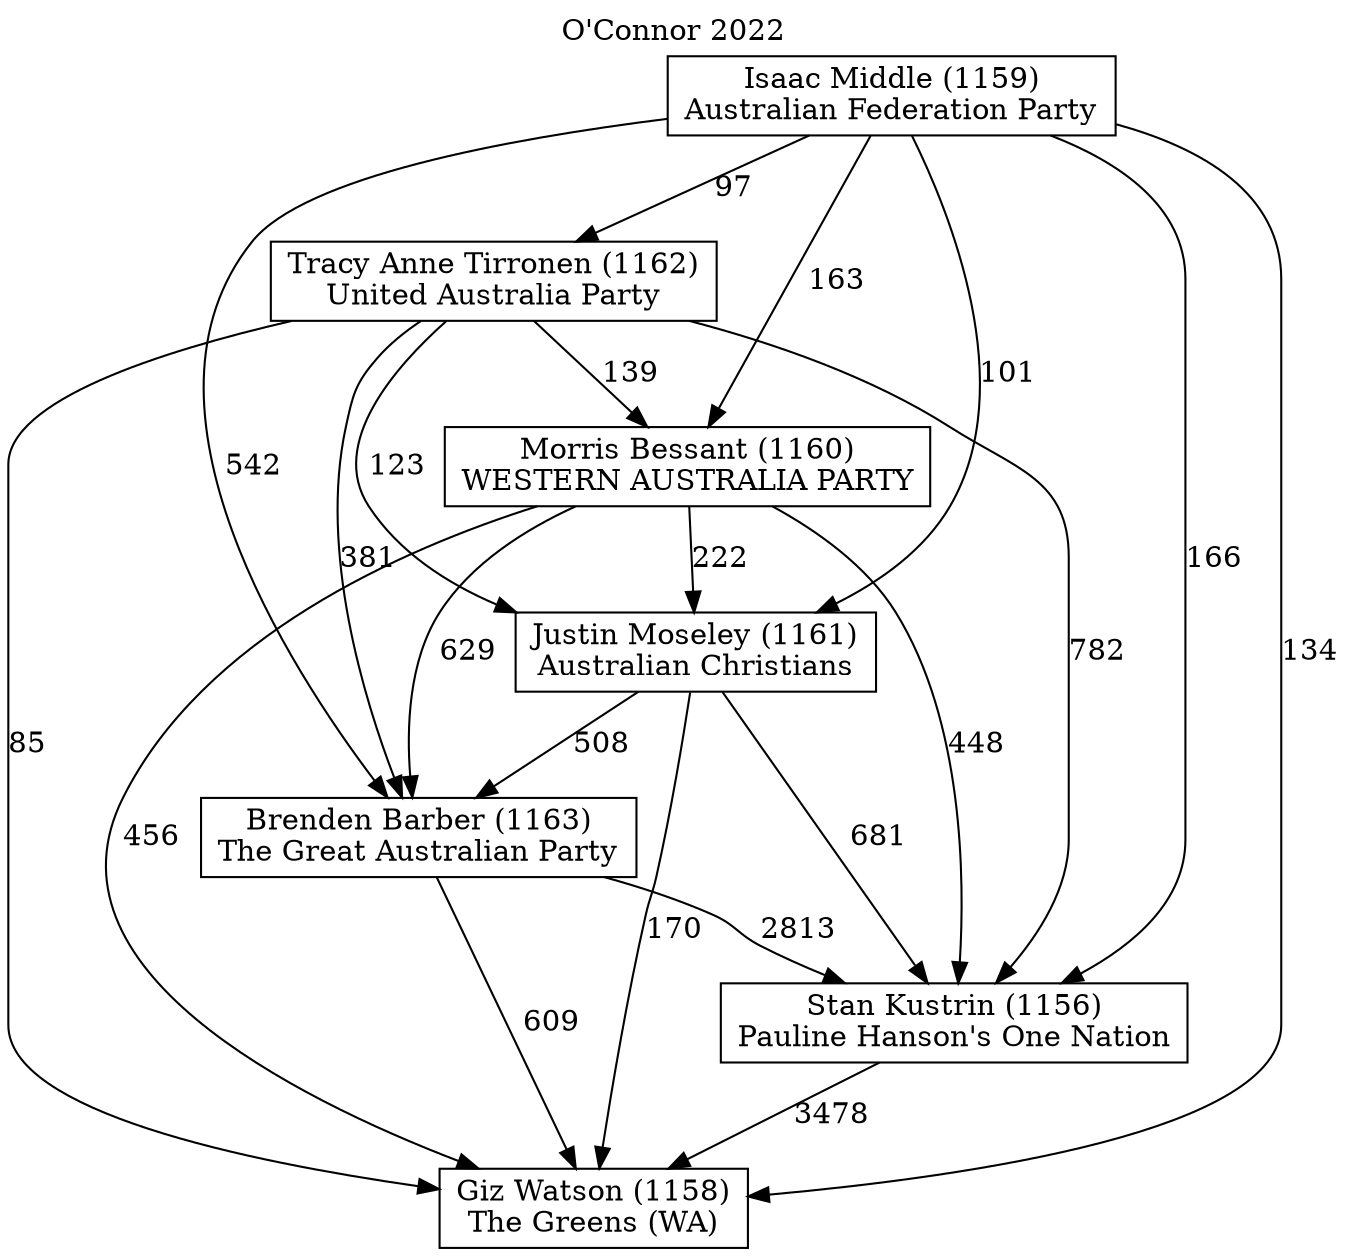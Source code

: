 // House preference flow
digraph "Giz Watson (1158)_O'Connor_2022" {
	graph [label="O'Connor 2022" labelloc=t mclimit=10]
	node [shape=box]
	"Giz Watson (1158)" [label="Giz Watson (1158)
The Greens (WA)"]
	"Tracy Anne Tirronen (1162)" [label="Tracy Anne Tirronen (1162)
United Australia Party"]
	"Morris Bessant (1160)" [label="Morris Bessant (1160)
WESTERN AUSTRALIA PARTY"]
	"Brenden Barber (1163)" [label="Brenden Barber (1163)
The Great Australian Party"]
	"Stan Kustrin (1156)" [label="Stan Kustrin (1156)
Pauline Hanson's One Nation"]
	"Justin Moseley (1161)" [label="Justin Moseley (1161)
Australian Christians"]
	"Isaac Middle (1159)" [label="Isaac Middle (1159)
Australian Federation Party"]
	"Morris Bessant (1160)" -> "Giz Watson (1158)" [label=456]
	"Tracy Anne Tirronen (1162)" -> "Morris Bessant (1160)" [label=139]
	"Brenden Barber (1163)" -> "Giz Watson (1158)" [label=609]
	"Justin Moseley (1161)" -> "Brenden Barber (1163)" [label=508]
	"Morris Bessant (1160)" -> "Justin Moseley (1161)" [label=222]
	"Brenden Barber (1163)" -> "Stan Kustrin (1156)" [label=2813]
	"Tracy Anne Tirronen (1162)" -> "Brenden Barber (1163)" [label=381]
	"Isaac Middle (1159)" -> "Stan Kustrin (1156)" [label=166]
	"Tracy Anne Tirronen (1162)" -> "Giz Watson (1158)" [label=85]
	"Isaac Middle (1159)" -> "Morris Bessant (1160)" [label=163]
	"Isaac Middle (1159)" -> "Justin Moseley (1161)" [label=101]
	"Isaac Middle (1159)" -> "Brenden Barber (1163)" [label=542]
	"Stan Kustrin (1156)" -> "Giz Watson (1158)" [label=3478]
	"Justin Moseley (1161)" -> "Giz Watson (1158)" [label=170]
	"Morris Bessant (1160)" -> "Brenden Barber (1163)" [label=629]
	"Tracy Anne Tirronen (1162)" -> "Justin Moseley (1161)" [label=123]
	"Isaac Middle (1159)" -> "Tracy Anne Tirronen (1162)" [label=97]
	"Morris Bessant (1160)" -> "Stan Kustrin (1156)" [label=448]
	"Tracy Anne Tirronen (1162)" -> "Stan Kustrin (1156)" [label=782]
	"Isaac Middle (1159)" -> "Giz Watson (1158)" [label=134]
	"Justin Moseley (1161)" -> "Stan Kustrin (1156)" [label=681]
}
